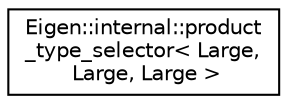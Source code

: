 digraph "Graphical Class Hierarchy"
{
  edge [fontname="Helvetica",fontsize="10",labelfontname="Helvetica",labelfontsize="10"];
  node [fontname="Helvetica",fontsize="10",shape=record];
  rankdir="LR";
  Node1 [label="Eigen::internal::product\l_type_selector\< Large,\l Large, Large \>",height=0.2,width=0.4,color="black", fillcolor="white", style="filled",URL="$struct_eigen_1_1internal_1_1product__type__selector_3_01_large_00_01_large_00_01_large_01_4.html"];
}
